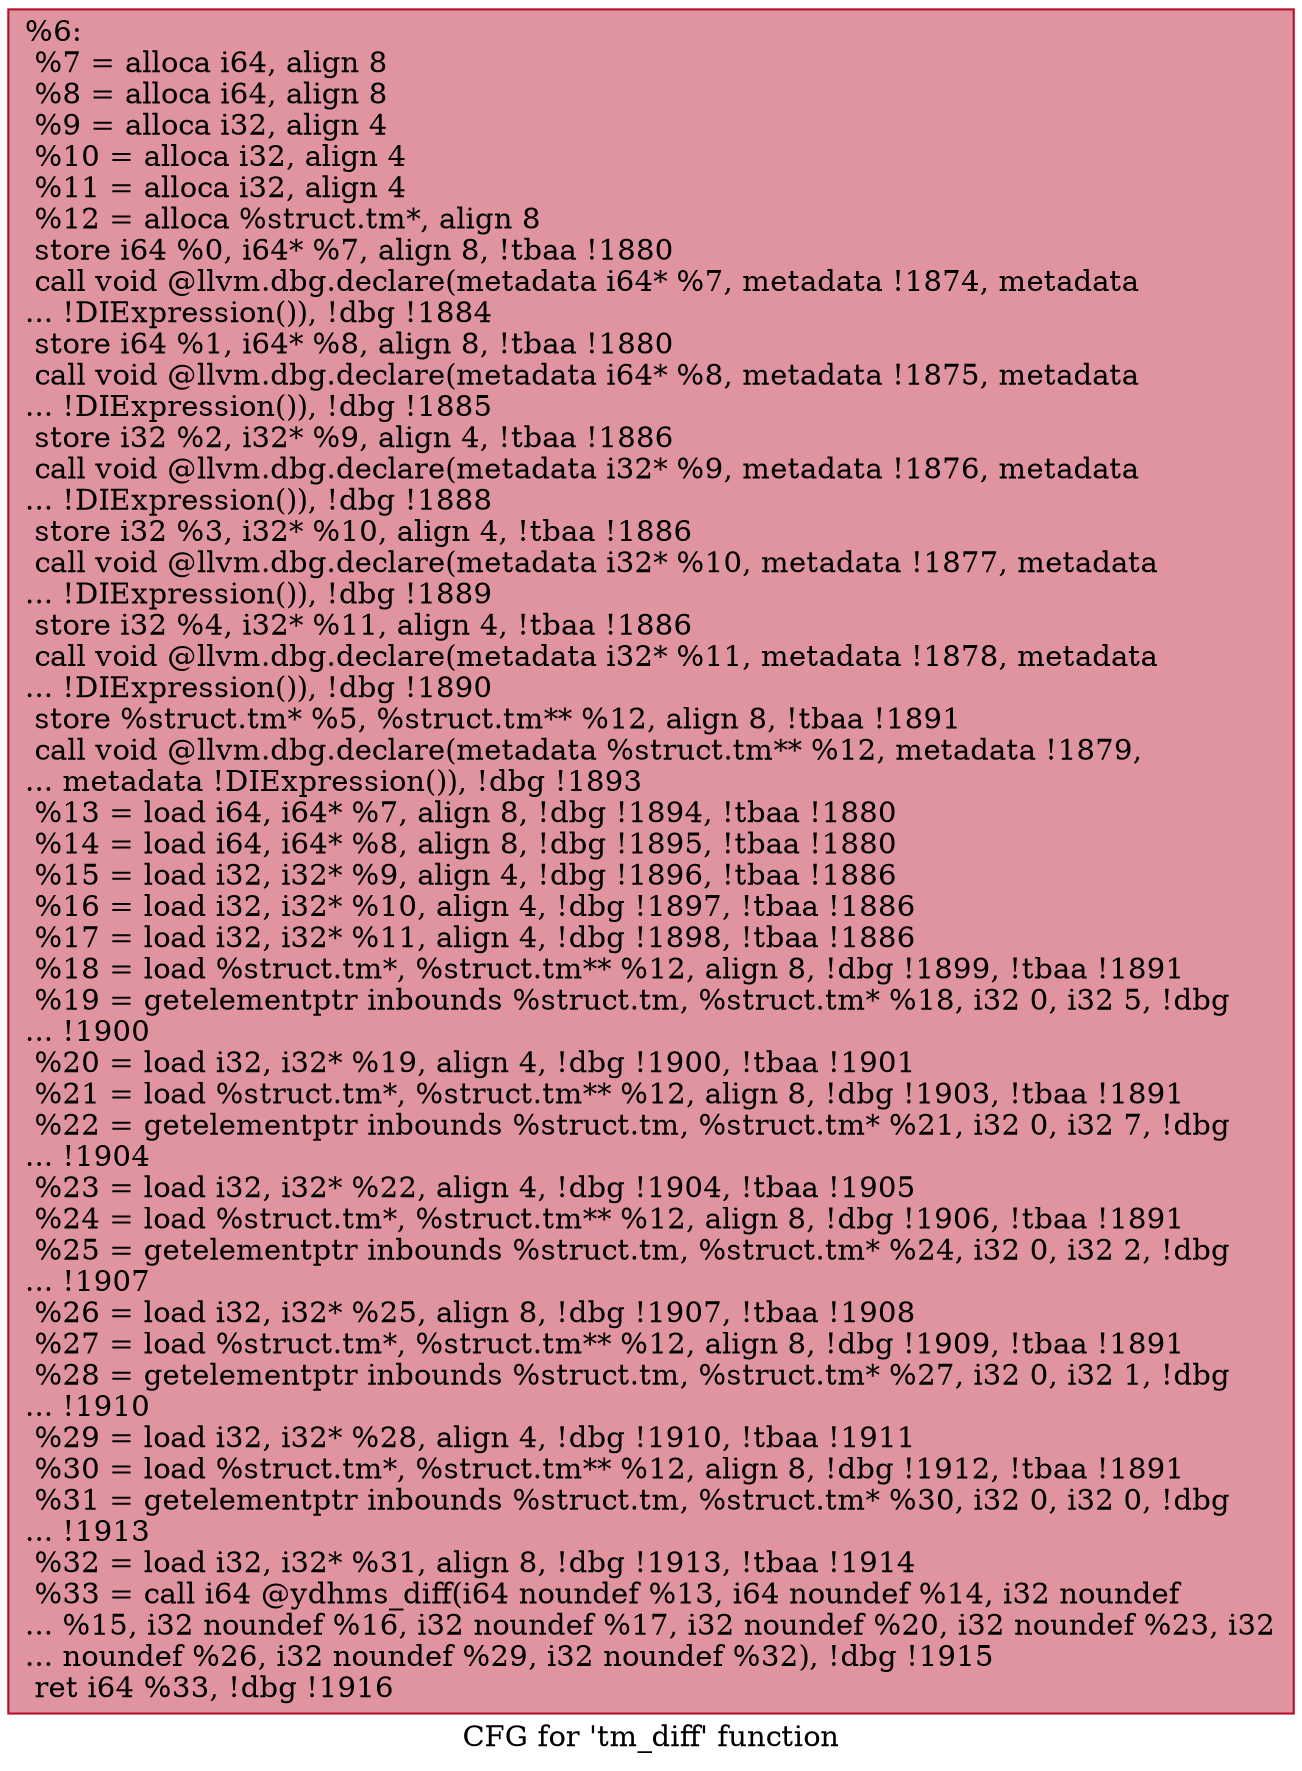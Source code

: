 digraph "CFG for 'tm_diff' function" {
	label="CFG for 'tm_diff' function";

	Node0x25ea180 [shape=record,color="#b70d28ff", style=filled, fillcolor="#b70d2870",label="{%6:\l  %7 = alloca i64, align 8\l  %8 = alloca i64, align 8\l  %9 = alloca i32, align 4\l  %10 = alloca i32, align 4\l  %11 = alloca i32, align 4\l  %12 = alloca %struct.tm*, align 8\l  store i64 %0, i64* %7, align 8, !tbaa !1880\l  call void @llvm.dbg.declare(metadata i64* %7, metadata !1874, metadata\l... !DIExpression()), !dbg !1884\l  store i64 %1, i64* %8, align 8, !tbaa !1880\l  call void @llvm.dbg.declare(metadata i64* %8, metadata !1875, metadata\l... !DIExpression()), !dbg !1885\l  store i32 %2, i32* %9, align 4, !tbaa !1886\l  call void @llvm.dbg.declare(metadata i32* %9, metadata !1876, metadata\l... !DIExpression()), !dbg !1888\l  store i32 %3, i32* %10, align 4, !tbaa !1886\l  call void @llvm.dbg.declare(metadata i32* %10, metadata !1877, metadata\l... !DIExpression()), !dbg !1889\l  store i32 %4, i32* %11, align 4, !tbaa !1886\l  call void @llvm.dbg.declare(metadata i32* %11, metadata !1878, metadata\l... !DIExpression()), !dbg !1890\l  store %struct.tm* %5, %struct.tm** %12, align 8, !tbaa !1891\l  call void @llvm.dbg.declare(metadata %struct.tm** %12, metadata !1879,\l... metadata !DIExpression()), !dbg !1893\l  %13 = load i64, i64* %7, align 8, !dbg !1894, !tbaa !1880\l  %14 = load i64, i64* %8, align 8, !dbg !1895, !tbaa !1880\l  %15 = load i32, i32* %9, align 4, !dbg !1896, !tbaa !1886\l  %16 = load i32, i32* %10, align 4, !dbg !1897, !tbaa !1886\l  %17 = load i32, i32* %11, align 4, !dbg !1898, !tbaa !1886\l  %18 = load %struct.tm*, %struct.tm** %12, align 8, !dbg !1899, !tbaa !1891\l  %19 = getelementptr inbounds %struct.tm, %struct.tm* %18, i32 0, i32 5, !dbg\l... !1900\l  %20 = load i32, i32* %19, align 4, !dbg !1900, !tbaa !1901\l  %21 = load %struct.tm*, %struct.tm** %12, align 8, !dbg !1903, !tbaa !1891\l  %22 = getelementptr inbounds %struct.tm, %struct.tm* %21, i32 0, i32 7, !dbg\l... !1904\l  %23 = load i32, i32* %22, align 4, !dbg !1904, !tbaa !1905\l  %24 = load %struct.tm*, %struct.tm** %12, align 8, !dbg !1906, !tbaa !1891\l  %25 = getelementptr inbounds %struct.tm, %struct.tm* %24, i32 0, i32 2, !dbg\l... !1907\l  %26 = load i32, i32* %25, align 8, !dbg !1907, !tbaa !1908\l  %27 = load %struct.tm*, %struct.tm** %12, align 8, !dbg !1909, !tbaa !1891\l  %28 = getelementptr inbounds %struct.tm, %struct.tm* %27, i32 0, i32 1, !dbg\l... !1910\l  %29 = load i32, i32* %28, align 4, !dbg !1910, !tbaa !1911\l  %30 = load %struct.tm*, %struct.tm** %12, align 8, !dbg !1912, !tbaa !1891\l  %31 = getelementptr inbounds %struct.tm, %struct.tm* %30, i32 0, i32 0, !dbg\l... !1913\l  %32 = load i32, i32* %31, align 8, !dbg !1913, !tbaa !1914\l  %33 = call i64 @ydhms_diff(i64 noundef %13, i64 noundef %14, i32 noundef\l... %15, i32 noundef %16, i32 noundef %17, i32 noundef %20, i32 noundef %23, i32\l... noundef %26, i32 noundef %29, i32 noundef %32), !dbg !1915\l  ret i64 %33, !dbg !1916\l}"];
}

